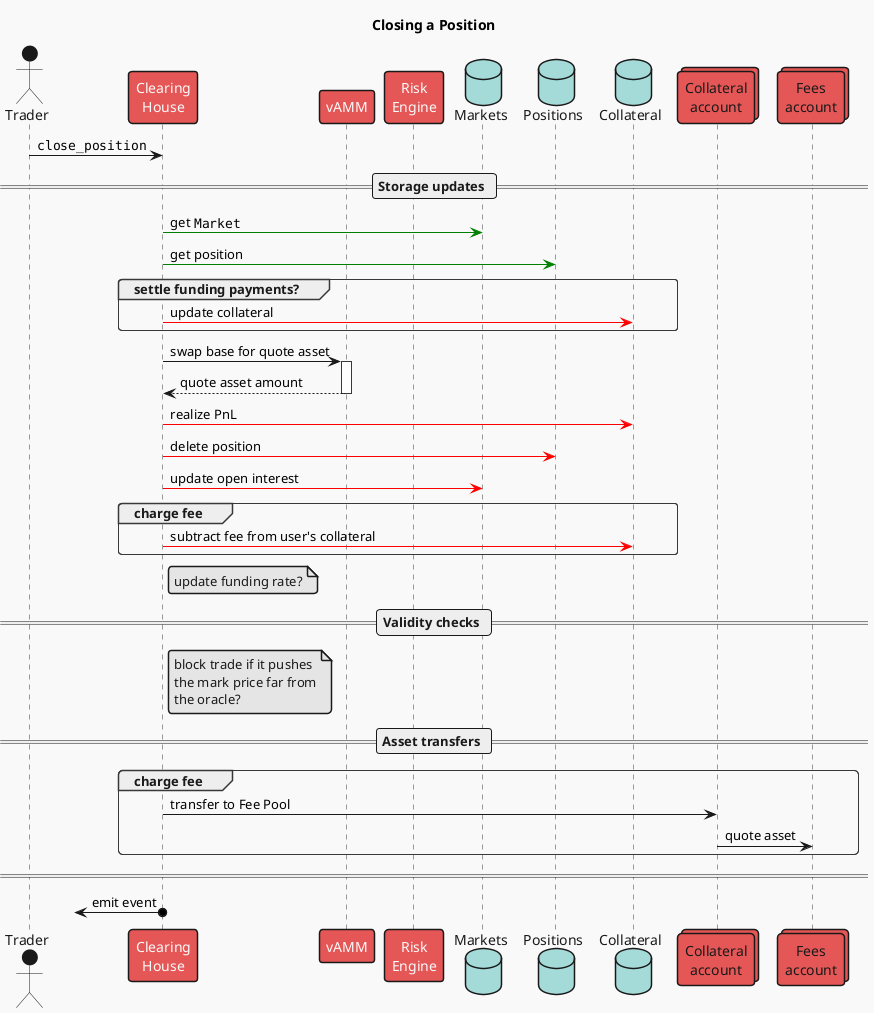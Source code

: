@startuml close_position
!theme mars

title Closing a Position

actor "Trader" as user
participant "Clearing\nHouse" as ch
participant "vAMM" as vamm
participant "Risk\nEngine" as risk
database "Markets" as mkts
database "Positions" as positions
database "Collateral" as accs
collections "Collateral\naccount" as vault
collections "Fees\naccount" as fees

user -> ch : ""close_position""

== Storage updates ==

ch -[#green]> mkts : get ""Market""
ch -[#green]> positions : get position
'note right CH: compute quote asset\nnotional amount

group settle funding payments?
ch -[#red]> accs : update collateral
end

ch -> vamm ++ : swap base for quote asset
return quote asset amount

ch -[#red]> accs : realize PnL

ch -[#red]> positions : delete position
ch -[#red]> mkts : update open interest

group charge fee
ch -[#red]> accs : subtract fee from user's collateral
end

note right ch
update funding rate?
end note

== Validity checks ==

note right ch
block trade if it pushes
the mark price far from
the oracle?
end note

== Asset transfers ==

group charge fee
ch -> vault : transfer to Fee Pool
vault -> fees : quote asset
end

====

?<-o ch : emit event
@enduml
